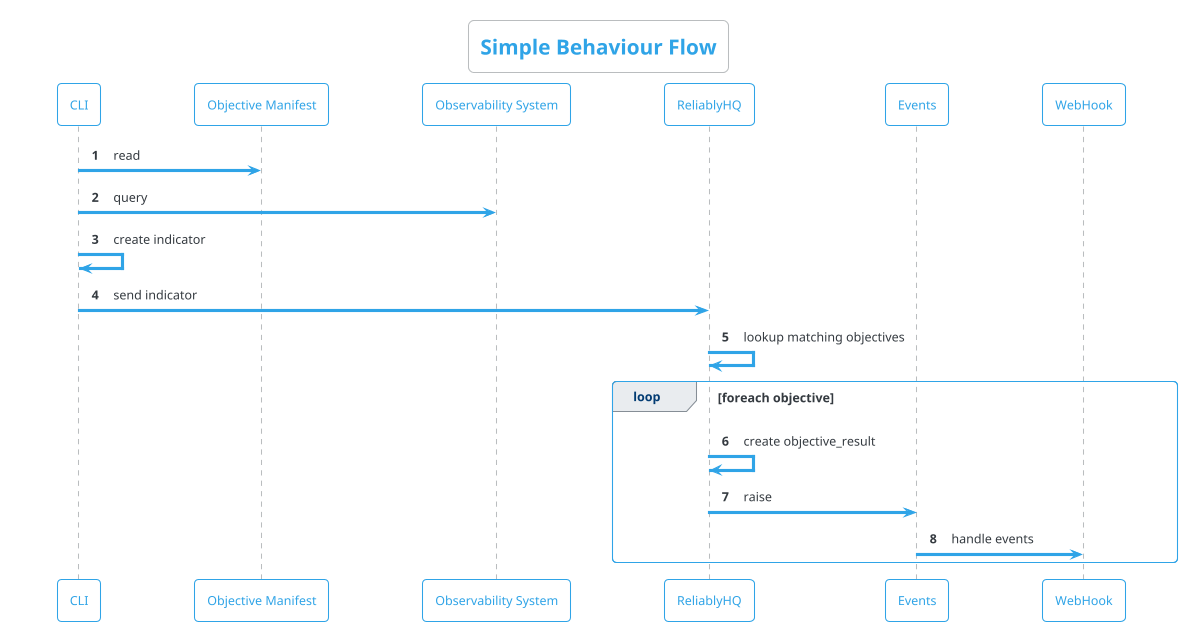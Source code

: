 @startuml
title Simple Behaviour Flow
!theme cerulean-outline
autonumber

participant CLI as cli
participant "Objective Manifest" as man
participant "Observability System" as obs
participant "ReliablyHQ" as rel
participant "Events" as ev
participant "WebHook" as webhook

cli -> man: read
cli -> obs: query
cli -> cli: create indicator
cli -> rel: send indicator
rel -> rel: lookup matching objectives
loop foreach objective
    rel -> rel: create objective_result
    rel -> ev: raise
    ev -> webhook: handle events
end
@endum
